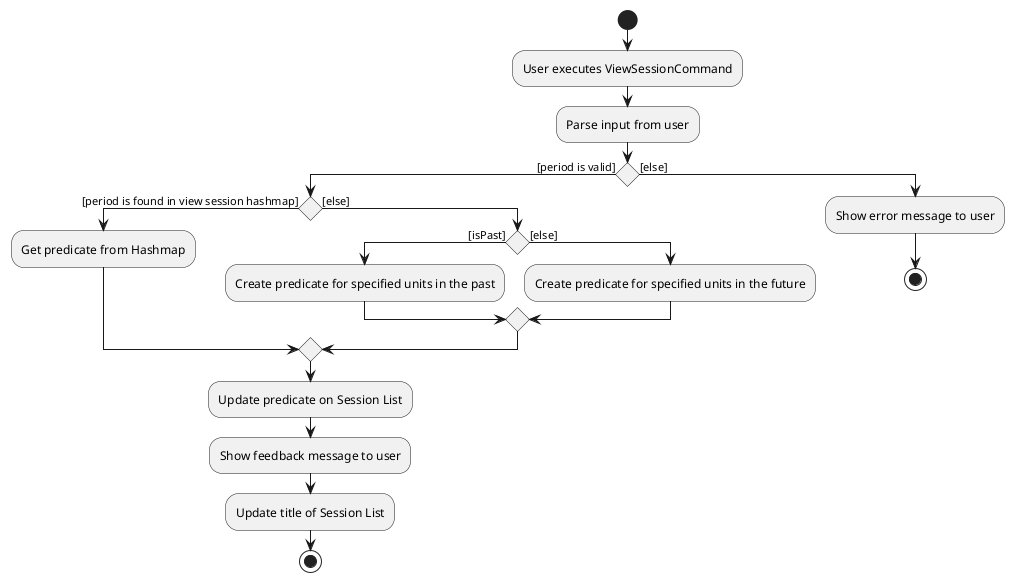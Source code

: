 @startuml
start
:User executes ViewSessionCommand;
:Parse input from user;
if () then ([period is valid])
if () then ([period is found in view session hashmap])
    :Get predicate from Hashmap;
    else ([else])
        if () then ([isPast])
            :Create predicate for specified units in the past;
        else ([else])
            :Create predicate for specified units in the future;
            endif
        endif
    :Update predicate on Session List;
    :Show feedback message to user;
    :Update title of Session List;
    stop
    else ([else])
        :Show error message to user;
        stop
@enduml
